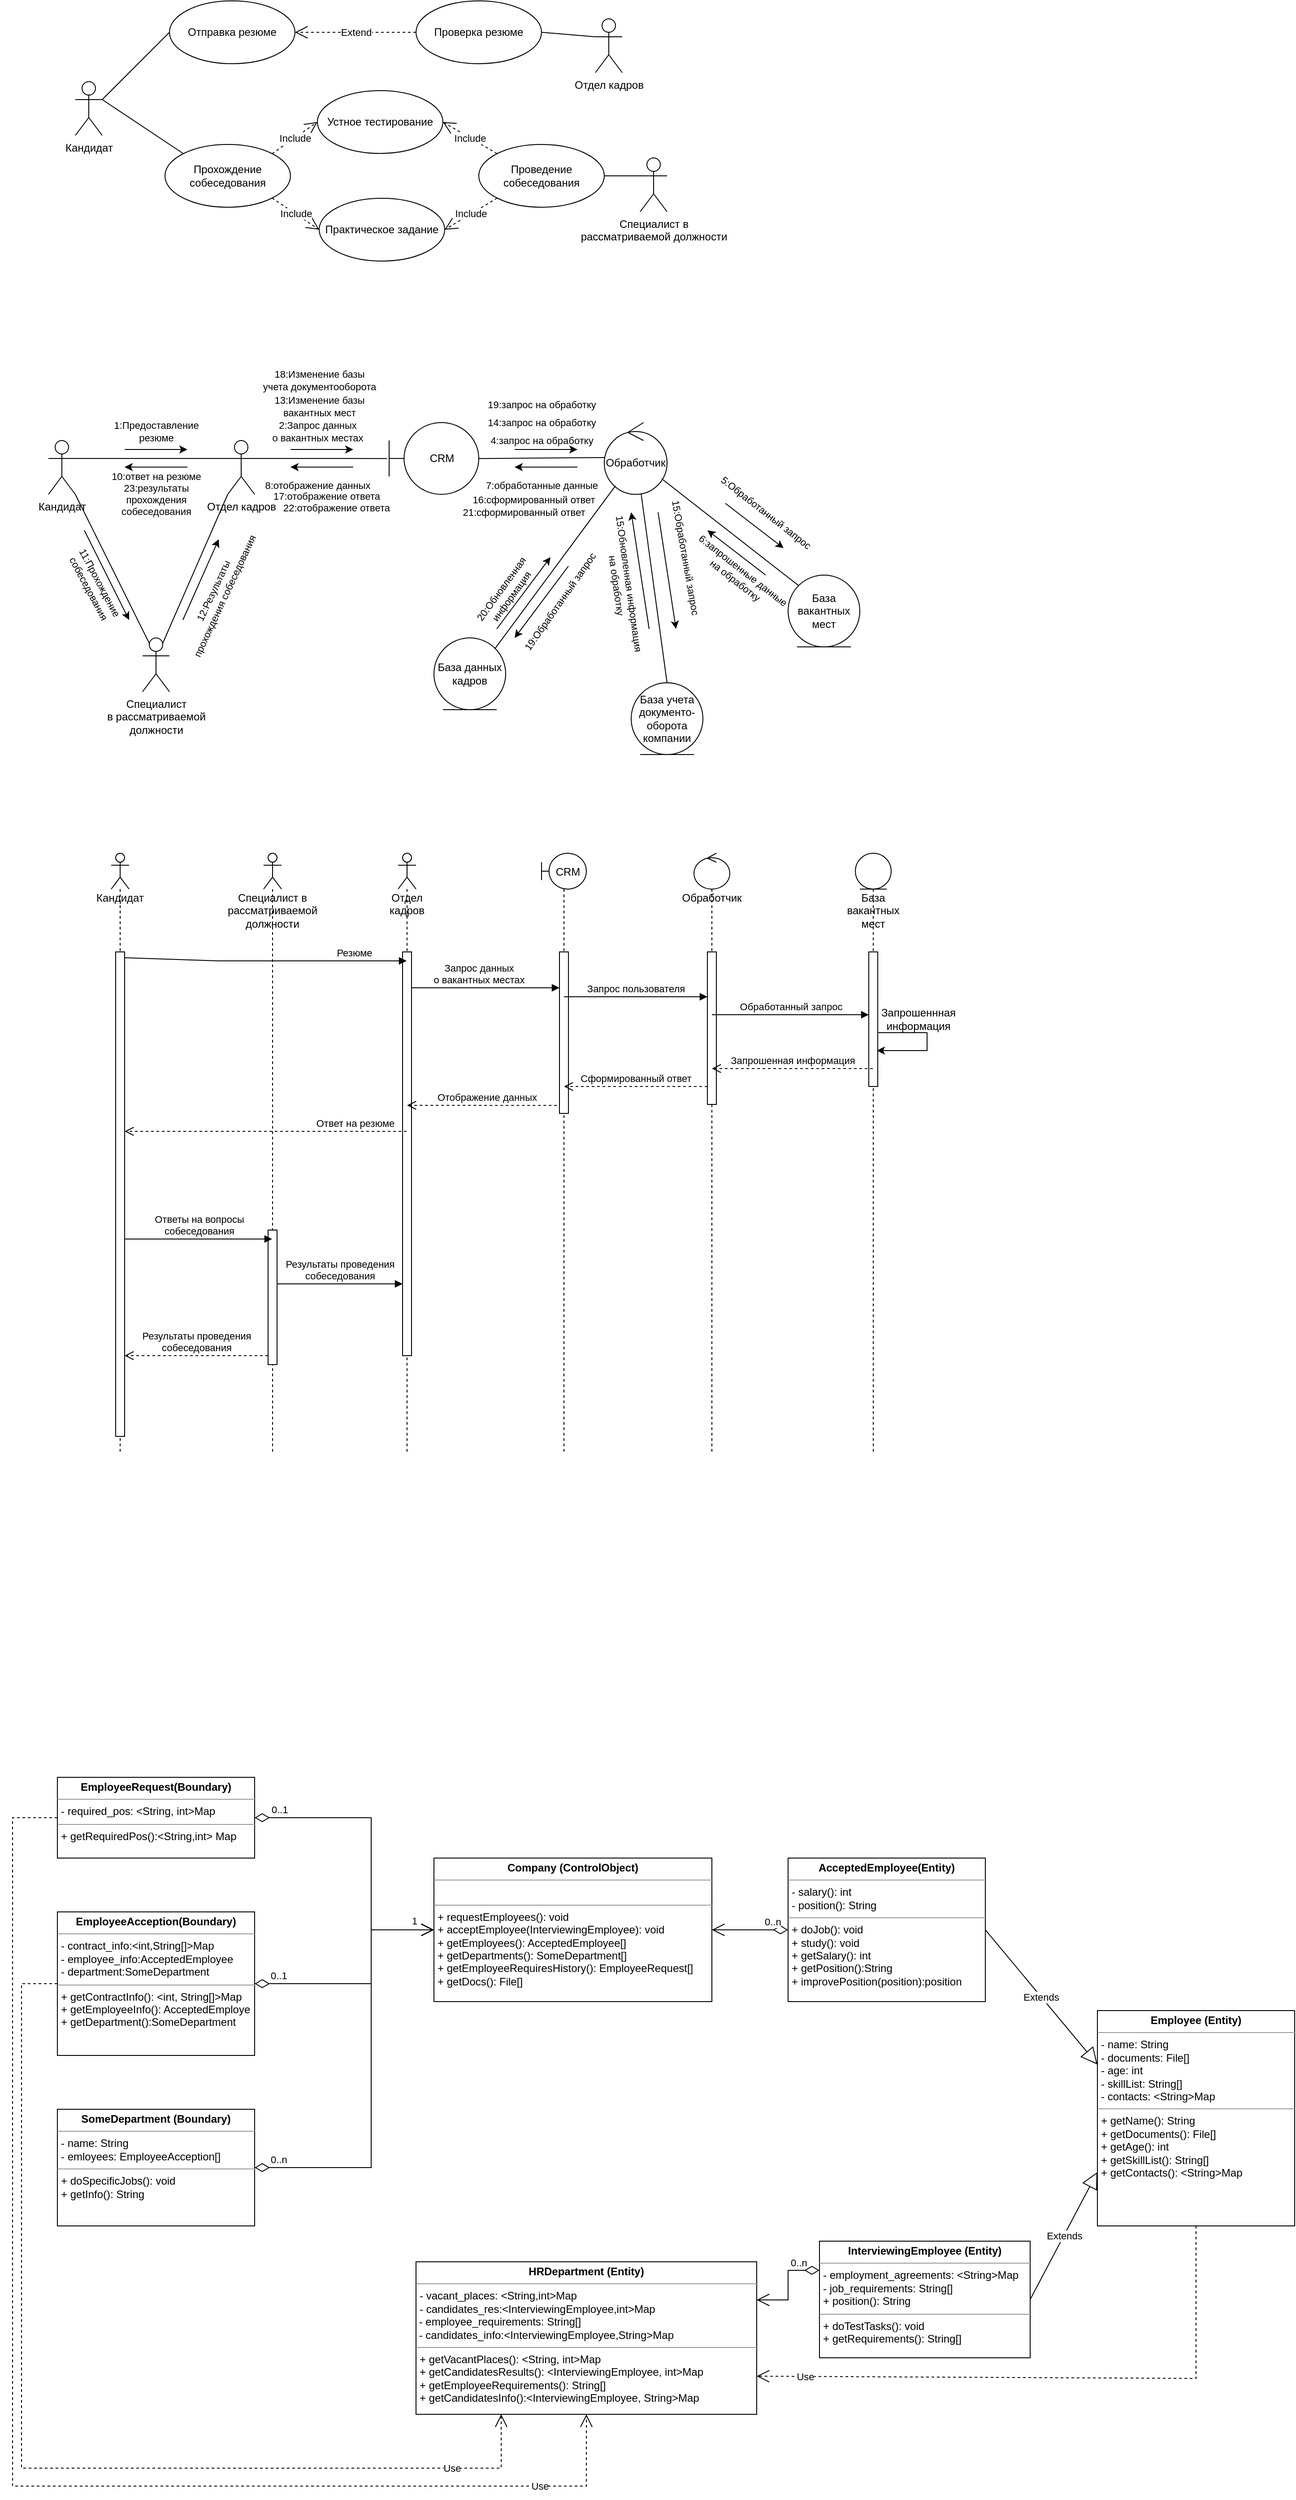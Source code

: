 <mxfile version="16.0.2" type="device"><diagram id="Nu6Hdb993dn_Opu2dkJI" name="Страница 1"><mxGraphModel dx="1224" dy="961" grid="1" gridSize="10" guides="1" tooltips="1" connect="1" arrows="1" fold="1" page="1" pageScale="1" pageWidth="1100" pageHeight="850" math="0" shadow="0"><root><mxCell id="0"/><mxCell id="1" parent="0"/><mxCell id="Gtrg9GDItJG4kYSocPGq-57" value="Кандидат" style="shape=umlLifeline;participant=umlActor;perimeter=lifelinePerimeter;whiteSpace=wrap;html=1;container=1;collapsible=0;recursiveResize=0;verticalAlign=top;spacingTop=36;outlineConnect=0;" parent="1" vertex="1"><mxGeometry x="420" y="1200" width="20" height="670" as="geometry"/></mxCell><mxCell id="Gtrg9GDItJG4kYSocPGq-60" value="" style="html=1;points=[];perimeter=orthogonalPerimeter;" parent="Gtrg9GDItJG4kYSocPGq-57" vertex="1"><mxGeometry x="5" y="110" width="10" height="540" as="geometry"/></mxCell><mxCell id="Gtrg9GDItJG4kYSocPGq-58" value="Отдел кадров" style="shape=umlLifeline;participant=umlActor;perimeter=lifelinePerimeter;whiteSpace=wrap;html=1;container=1;collapsible=0;recursiveResize=0;verticalAlign=top;spacingTop=36;outlineConnect=0;" parent="1" vertex="1"><mxGeometry x="740" y="1200" width="20" height="670" as="geometry"/></mxCell><mxCell id="Gtrg9GDItJG4kYSocPGq-62" value="" style="html=1;points=[];perimeter=orthogonalPerimeter;" parent="Gtrg9GDItJG4kYSocPGq-58" vertex="1"><mxGeometry x="5" y="110" width="10" height="450" as="geometry"/></mxCell><mxCell id="Gtrg9GDItJG4kYSocPGq-63" value="Резюме" style="html=1;verticalAlign=bottom;endArrow=block;rounded=0;exitX=1.033;exitY=0.012;exitDx=0;exitDy=0;exitPerimeter=0;" parent="1" source="Gtrg9GDItJG4kYSocPGq-60" target="Gtrg9GDItJG4kYSocPGq-58" edge="1"><mxGeometry x="0.628" width="80" relative="1" as="geometry"><mxPoint x="440" y="1320" as="sourcePoint"/><mxPoint x="750" y="1310" as="targetPoint"/><Array as="points"><mxPoint x="540" y="1320"/></Array><mxPoint as="offset"/></mxGeometry></mxCell><mxCell id="Gtrg9GDItJG4kYSocPGq-70" value="" style="shape=umlLifeline;participant=umlBoundary;perimeter=lifelinePerimeter;whiteSpace=wrap;html=1;container=1;collapsible=0;recursiveResize=0;verticalAlign=top;spacingTop=36;outlineConnect=0;" parent="1" vertex="1"><mxGeometry x="900" y="1200" width="50" height="670" as="geometry"/></mxCell><mxCell id="Gtrg9GDItJG4kYSocPGq-72" value="" style="html=1;points=[];perimeter=orthogonalPerimeter;" parent="Gtrg9GDItJG4kYSocPGq-70" vertex="1"><mxGeometry x="20" y="110" width="10" height="180" as="geometry"/></mxCell><mxCell id="Gtrg9GDItJG4kYSocPGq-76" value="CRM" style="text;html=1;strokeColor=none;fillColor=none;align=center;verticalAlign=middle;whiteSpace=wrap;rounded=0;" parent="Gtrg9GDItJG4kYSocPGq-70" vertex="1"><mxGeometry x="11.5" y="6" width="35" height="30" as="geometry"/></mxCell><mxCell id="Gtrg9GDItJG4kYSocPGq-71" value="Запрос данных&lt;br&gt;о вакантных местах" style="html=1;verticalAlign=bottom;endArrow=block;rounded=0;" parent="1" source="Gtrg9GDItJG4kYSocPGq-62" target="Gtrg9GDItJG4kYSocPGq-72" edge="1"><mxGeometry x="-0.088" width="80" relative="1" as="geometry"><mxPoint x="790" y="1340" as="sourcePoint"/><mxPoint x="680" y="1340" as="targetPoint"/><mxPoint as="offset"/><Array as="points"><mxPoint x="890" y="1350"/></Array></mxGeometry></mxCell><mxCell id="Gtrg9GDItJG4kYSocPGq-74" value="База вакантных мест" style="shape=umlLifeline;participant=umlEntity;perimeter=lifelinePerimeter;whiteSpace=wrap;html=1;container=1;collapsible=0;recursiveResize=0;verticalAlign=top;spacingTop=36;outlineConnect=0;" parent="1" vertex="1"><mxGeometry x="1250" y="1200" width="40" height="670" as="geometry"/></mxCell><mxCell id="Gtrg9GDItJG4kYSocPGq-75" value="" style="html=1;points=[];perimeter=orthogonalPerimeter;" parent="Gtrg9GDItJG4kYSocPGq-74" vertex="1"><mxGeometry x="15" y="110" width="10" height="150" as="geometry"/></mxCell><mxCell id="Gtrg9GDItJG4kYSocPGq-88" value="" style="edgeStyle=orthogonalEdgeStyle;rounded=0;orthogonalLoop=1;jettySize=auto;html=1;" parent="Gtrg9GDItJG4kYSocPGq-74" source="Gtrg9GDItJG4kYSocPGq-75" edge="1"><mxGeometry relative="1" as="geometry"><mxPoint x="24" y="220" as="targetPoint"/><Array as="points"><mxPoint x="80" y="200"/><mxPoint x="80" y="220"/></Array></mxGeometry></mxCell><mxCell id="Gtrg9GDItJG4kYSocPGq-77" value="Обработчик" style="shape=umlLifeline;participant=umlControl;perimeter=lifelinePerimeter;whiteSpace=wrap;html=1;container=1;collapsible=0;recursiveResize=0;verticalAlign=top;spacingTop=36;outlineConnect=0;" parent="1" vertex="1"><mxGeometry x="1070" y="1200" width="40" height="670" as="geometry"/></mxCell><mxCell id="Gtrg9GDItJG4kYSocPGq-82" value="" style="html=1;points=[];perimeter=orthogonalPerimeter;" parent="Gtrg9GDItJG4kYSocPGq-77" vertex="1"><mxGeometry x="15" y="110" width="10" height="170" as="geometry"/></mxCell><mxCell id="Gtrg9GDItJG4kYSocPGq-96" value="Сформированный ответ" style="html=1;verticalAlign=bottom;endArrow=open;dashed=1;endSize=8;rounded=0;" parent="Gtrg9GDItJG4kYSocPGq-77" target="Gtrg9GDItJG4kYSocPGq-70" edge="1"><mxGeometry relative="1" as="geometry"><mxPoint x="15" y="260" as="sourcePoint"/><mxPoint x="-65" y="260" as="targetPoint"/></mxGeometry></mxCell><mxCell id="Gtrg9GDItJG4kYSocPGq-80" value="Обработанный запрос" style="html=1;verticalAlign=bottom;endArrow=block;rounded=0;" parent="1" target="Gtrg9GDItJG4kYSocPGq-75" edge="1"><mxGeometry width="80" relative="1" as="geometry"><mxPoint x="1090" y="1380" as="sourcePoint"/><mxPoint x="1170" y="1380" as="targetPoint"/></mxGeometry></mxCell><mxCell id="Gtrg9GDItJG4kYSocPGq-81" value="Запрос пользователя" style="html=1;verticalAlign=bottom;endArrow=block;rounded=0;" parent="1" target="Gtrg9GDItJG4kYSocPGq-82" edge="1"><mxGeometry width="80" relative="1" as="geometry"><mxPoint x="925" y="1360" as="sourcePoint"/><mxPoint x="1005" y="1360" as="targetPoint"/></mxGeometry></mxCell><mxCell id="Gtrg9GDItJG4kYSocPGq-90" value="Запрошеннная&lt;br&gt;информация" style="text;html=1;align=center;verticalAlign=middle;resizable=0;points=[];autosize=1;strokeColor=none;fillColor=none;" parent="1" vertex="1"><mxGeometry x="1270" y="1370" width="100" height="30" as="geometry"/></mxCell><mxCell id="Gtrg9GDItJG4kYSocPGq-93" value="Запрошенная информация" style="html=1;verticalAlign=bottom;endArrow=open;dashed=1;endSize=8;rounded=0;" parent="1" source="Gtrg9GDItJG4kYSocPGq-74" target="Gtrg9GDItJG4kYSocPGq-77" edge="1"><mxGeometry relative="1" as="geometry"><mxPoint x="1260" y="1430" as="sourcePoint"/><mxPoint x="1100" y="1440" as="targetPoint"/><Array as="points"><mxPoint x="1150" y="1440"/></Array></mxGeometry></mxCell><mxCell id="Gtrg9GDItJG4kYSocPGq-98" value="Ответ на резюме" style="html=1;verticalAlign=bottom;endArrow=open;dashed=1;endSize=8;rounded=0;" parent="1" source="Gtrg9GDItJG4kYSocPGq-58" target="Gtrg9GDItJG4kYSocPGq-60" edge="1"><mxGeometry x="-0.635" relative="1" as="geometry"><mxPoint x="600" y="1510" as="sourcePoint"/><mxPoint x="520" y="1510" as="targetPoint"/><mxPoint as="offset"/><Array as="points"><mxPoint x="490" y="1510"/></Array></mxGeometry></mxCell><mxCell id="Gtrg9GDItJG4kYSocPGq-100" value="Специалист в рассматриваемой&lt;br&gt;должности" style="shape=umlLifeline;participant=umlActor;perimeter=lifelinePerimeter;whiteSpace=wrap;html=1;container=1;collapsible=0;recursiveResize=0;verticalAlign=top;spacingTop=36;outlineConnect=0;" parent="1" vertex="1"><mxGeometry x="590" y="1200" width="20" height="670" as="geometry"/></mxCell><mxCell id="Gtrg9GDItJG4kYSocPGq-101" value="" style="html=1;points=[];perimeter=orthogonalPerimeter;" parent="Gtrg9GDItJG4kYSocPGq-100" vertex="1"><mxGeometry x="5" y="420" width="10" height="150" as="geometry"/></mxCell><mxCell id="Gtrg9GDItJG4kYSocPGq-102" value="Ответы на вопросы&lt;br&gt;собеседования" style="html=1;verticalAlign=bottom;endArrow=block;rounded=0;" parent="1" source="Gtrg9GDItJG4kYSocPGq-60" target="Gtrg9GDItJG4kYSocPGq-100" edge="1"><mxGeometry width="80" relative="1" as="geometry"><mxPoint x="440" y="1630" as="sourcePoint"/><mxPoint x="520" y="1630" as="targetPoint"/><Array as="points"><mxPoint x="480" y="1630"/><mxPoint x="560" y="1630"/></Array></mxGeometry></mxCell><mxCell id="Gtrg9GDItJG4kYSocPGq-97" value="Отображение данных" style="html=1;verticalAlign=bottom;endArrow=open;dashed=1;endSize=8;rounded=0;exitX=-0.289;exitY=0.951;exitDx=0;exitDy=0;exitPerimeter=0;" parent="1" source="Gtrg9GDItJG4kYSocPGq-72" target="Gtrg9GDItJG4kYSocPGq-58" edge="1"><mxGeometry x="-0.059" relative="1" as="geometry"><mxPoint x="920" y="1490" as="sourcePoint"/><mxPoint x="840" y="1490" as="targetPoint"/><mxPoint as="offset"/><Array as="points"><mxPoint x="780" y="1481"/></Array></mxGeometry></mxCell><mxCell id="Gtrg9GDItJG4kYSocPGq-103" value="Результаты проведения&lt;br&gt;собеседования" style="html=1;verticalAlign=bottom;endArrow=block;rounded=0;" parent="1" source="Gtrg9GDItJG4kYSocPGq-101" target="Gtrg9GDItJG4kYSocPGq-62" edge="1"><mxGeometry width="80" relative="1" as="geometry"><mxPoint x="610" y="1640" as="sourcePoint"/><mxPoint x="700" y="1650" as="targetPoint"/><Array as="points"><mxPoint x="680" y="1680"/><mxPoint x="700" y="1680"/></Array></mxGeometry></mxCell><mxCell id="x3gDxK-nzVQ1Ew4o3YHf-2" value="&lt;p style=&quot;margin: 0px ; margin-top: 4px ; text-align: center&quot;&gt;&lt;b&gt;Employee (Entity)&lt;/b&gt;&lt;/p&gt;&lt;hr size=&quot;1&quot;&gt;&lt;p style=&quot;margin: 0px ; margin-left: 4px&quot;&gt;- name: String&lt;/p&gt;&lt;p style=&quot;margin: 0px ; margin-left: 4px&quot;&gt;- documents: File[]&lt;/p&gt;&lt;p style=&quot;margin: 0px ; margin-left: 4px&quot;&gt;- age: int&lt;/p&gt;&lt;p style=&quot;margin: 0px ; margin-left: 4px&quot;&gt;- skillList: String[]&lt;/p&gt;&lt;p style=&quot;margin: 0px ; margin-left: 4px&quot;&gt;- contacts: &amp;lt;String&amp;gt;Map&lt;/p&gt;&lt;hr size=&quot;1&quot;&gt;&lt;p style=&quot;margin: 0px ; margin-left: 4px&quot;&gt;+ getName(): String&lt;/p&gt;&lt;p style=&quot;margin: 0px ; margin-left: 4px&quot;&gt;+ getDocuments(): File[]&lt;/p&gt;&lt;p style=&quot;margin: 0px ; margin-left: 4px&quot;&gt;+ getAge(): int&lt;/p&gt;&lt;p style=&quot;margin: 0px ; margin-left: 4px&quot;&gt;+ getSkillList(): String[]&lt;/p&gt;&lt;p style=&quot;margin: 0px ; margin-left: 4px&quot;&gt;+ getContacts(): &amp;lt;String&amp;gt;Map&lt;/p&gt;" style="verticalAlign=top;align=left;overflow=fill;fontSize=12;fontFamily=Helvetica;html=1;" parent="1" vertex="1"><mxGeometry x="1520" y="2490" width="220" height="240" as="geometry"/></mxCell><mxCell id="x3gDxK-nzVQ1Ew4o3YHf-3" value="&lt;p style=&quot;margin: 0px ; margin-top: 4px ; text-align: center&quot;&gt;&lt;b&gt;Company (ControlObject)&lt;/b&gt;&lt;/p&gt;&lt;hr size=&quot;1&quot;&gt;&lt;p style=&quot;margin: 0px ; margin-left: 4px&quot;&gt;&lt;br&gt;&lt;/p&gt;&lt;hr size=&quot;1&quot;&gt;&lt;p style=&quot;margin: 0px ; margin-left: 4px&quot;&gt;+ requestEmployees(): void&lt;/p&gt;&lt;p style=&quot;margin: 0px ; margin-left: 4px&quot;&gt;+ acceptEmployee(InterviewingEmployee): void&lt;/p&gt;&lt;p style=&quot;margin: 0px ; margin-left: 4px&quot;&gt;+ getEmployees(): AcceptedEmployee[]&lt;/p&gt;&lt;p style=&quot;margin: 0px ; margin-left: 4px&quot;&gt;+ getDepartments(): SomeDepartment[]&lt;/p&gt;&lt;p style=&quot;margin: 0px ; margin-left: 4px&quot;&gt;+ getEmployeeRequiresHistory(): EmployeeRequest[]&lt;/p&gt;&lt;p style=&quot;margin: 0px ; margin-left: 4px&quot;&gt;+ getDocs(): File[]&lt;/p&gt;" style="verticalAlign=top;align=left;overflow=fill;fontSize=12;fontFamily=Helvetica;html=1;" parent="1" vertex="1"><mxGeometry x="780" y="2320" width="310" height="160" as="geometry"/></mxCell><mxCell id="x3gDxK-nzVQ1Ew4o3YHf-4" value="&lt;p style=&quot;margin: 0px ; margin-top: 4px ; text-align: center&quot;&gt;&lt;b&gt;HRDepartment (Entity)&lt;/b&gt;&lt;/p&gt;&lt;hr size=&quot;1&quot;&gt;&lt;p style=&quot;margin: 0px ; margin-left: 4px&quot;&gt;- vacant_places: &amp;lt;String,int&amp;gt;Map&lt;/p&gt;&lt;p style=&quot;margin: 0px ; margin-left: 4px&quot;&gt;- candidates_res:&amp;lt;InterviewingEmployee,int&amp;gt;Map&lt;/p&gt;&amp;nbsp;- employee_requirements: String[]&lt;br&gt;&amp;nbsp;- candidates_info:&amp;lt;InterviewingEmployee,String&amp;gt;Map&lt;br&gt;&lt;hr size=&quot;1&quot;&gt;&lt;p style=&quot;margin: 0px ; margin-left: 4px&quot;&gt;+ getVacantPlaces(): &amp;lt;String, int&amp;gt;Map&lt;/p&gt;&lt;p style=&quot;margin: 0px ; margin-left: 4px&quot;&gt;+ getCandidatesResults(): &amp;lt;InterviewingEmployee, int&amp;gt;Map&lt;/p&gt;&lt;p style=&quot;margin: 0px ; margin-left: 4px&quot;&gt;+ getEmployeeRequirements(): String[]&lt;/p&gt;&lt;p style=&quot;margin: 0px ; margin-left: 4px&quot;&gt;+ getCandidatesInfo():&amp;lt;InterviewingEmployee, String&amp;gt;Map&lt;/p&gt;" style="verticalAlign=top;align=left;overflow=fill;fontSize=12;fontFamily=Helvetica;html=1;" parent="1" vertex="1"><mxGeometry x="760" y="2770" width="380" height="170" as="geometry"/></mxCell><mxCell id="x3gDxK-nzVQ1Ew4o3YHf-5" value="&lt;p style=&quot;margin: 0px ; margin-top: 4px ; text-align: center&quot;&gt;&lt;b&gt;AcceptedEmployee(Entity)&lt;/b&gt;&lt;/p&gt;&lt;hr size=&quot;1&quot;&gt;&lt;p style=&quot;margin: 0px ; margin-left: 4px&quot;&gt;- salary(): int&lt;/p&gt;&lt;p style=&quot;margin: 0px ; margin-left: 4px&quot;&gt;- position(): String&lt;/p&gt;&lt;hr size=&quot;1&quot;&gt;&lt;p style=&quot;margin: 0px ; margin-left: 4px&quot;&gt;+ doJob(): void&lt;/p&gt;&lt;p style=&quot;margin: 0px ; margin-left: 4px&quot;&gt;+ study(): void&lt;/p&gt;&lt;p style=&quot;margin: 0px ; margin-left: 4px&quot;&gt;+ getSalary(): int&lt;/p&gt;&lt;p style=&quot;margin: 0px ; margin-left: 4px&quot;&gt;+ getPosition():String&lt;/p&gt;&lt;p style=&quot;margin: 0px ; margin-left: 4px&quot;&gt;+ improvePosition(position):position&lt;/p&gt;&lt;p style=&quot;margin: 0px ; margin-left: 4px&quot;&gt;&lt;br&gt;&lt;/p&gt;" style="verticalAlign=top;align=left;overflow=fill;fontSize=12;fontFamily=Helvetica;html=1;" parent="1" vertex="1"><mxGeometry x="1175" y="2320" width="220" height="160" as="geometry"/></mxCell><mxCell id="x3gDxK-nzVQ1Ew4o3YHf-6" value="&lt;p style=&quot;margin: 0px ; margin-top: 4px ; text-align: center&quot;&gt;&lt;b&gt;InterviewingEmployee (Entity)&lt;/b&gt;&lt;/p&gt;&lt;hr size=&quot;1&quot;&gt;&lt;p style=&quot;margin: 0px ; margin-left: 4px&quot;&gt;- employment_agreements: &amp;lt;String&amp;gt;Map&lt;/p&gt;&lt;p style=&quot;margin: 0px ; margin-left: 4px&quot;&gt;- job_requirements: String[]&lt;/p&gt;&lt;p style=&quot;margin: 0px ; margin-left: 4px&quot;&gt;+ position(): String&lt;/p&gt;&lt;hr size=&quot;1&quot;&gt;&lt;p style=&quot;margin: 0px ; margin-left: 4px&quot;&gt;+ doTestTasks(): void&lt;/p&gt;&lt;p style=&quot;margin: 0px ; margin-left: 4px&quot;&gt;+ getRequirements(): String[]&lt;/p&gt;" style="verticalAlign=top;align=left;overflow=fill;fontSize=12;fontFamily=Helvetica;html=1;" parent="1" vertex="1"><mxGeometry x="1210" y="2747" width="235" height="130" as="geometry"/></mxCell><mxCell id="x3gDxK-nzVQ1Ew4o3YHf-7" value="&lt;p style=&quot;margin: 0px ; margin-top: 4px ; text-align: center&quot;&gt;&lt;b&gt;SomeDepartment (Boundary)&lt;/b&gt;&lt;/p&gt;&lt;hr size=&quot;1&quot;&gt;&lt;p style=&quot;margin: 0px ; margin-left: 4px&quot;&gt;- name: String&lt;/p&gt;&lt;p style=&quot;margin: 0px ; margin-left: 4px&quot;&gt;- emloyees: EmployeeAcception[]&lt;/p&gt;&lt;hr size=&quot;1&quot;&gt;&lt;p style=&quot;margin: 0px ; margin-left: 4px&quot;&gt;+ doSpecificJobs(): void&lt;/p&gt;&lt;p style=&quot;margin: 0px ; margin-left: 4px&quot;&gt;+ getInfo(): String&lt;/p&gt;" style="verticalAlign=top;align=left;overflow=fill;fontSize=12;fontFamily=Helvetica;html=1;" parent="1" vertex="1"><mxGeometry x="360" y="2600" width="220" height="130" as="geometry"/></mxCell><mxCell id="x3gDxK-nzVQ1Ew4o3YHf-8" value="&lt;p style=&quot;margin: 0px ; margin-top: 4px ; text-align: center&quot;&gt;&lt;b&gt;EmployeeRequest(Boundary)&lt;/b&gt;&lt;/p&gt;&lt;hr size=&quot;1&quot;&gt;&lt;p style=&quot;margin: 0px ; margin-left: 4px&quot;&gt;- required_pos: &amp;lt;String, int&amp;gt;Map&lt;/p&gt;&lt;hr size=&quot;1&quot;&gt;&lt;p style=&quot;margin: 0px ; margin-left: 4px&quot;&gt;+ getRequiredPos():&amp;lt;String,int&amp;gt; Map&lt;/p&gt;" style="verticalAlign=top;align=left;overflow=fill;fontSize=12;fontFamily=Helvetica;html=1;" parent="1" vertex="1"><mxGeometry x="360" y="2230" width="220" height="90" as="geometry"/></mxCell><mxCell id="x3gDxK-nzVQ1Ew4o3YHf-9" value="&lt;p style=&quot;margin: 0px ; margin-top: 4px ; text-align: center&quot;&gt;&lt;b&gt;EmployeeAcception(Boundary)&lt;/b&gt;&lt;/p&gt;&lt;hr size=&quot;1&quot;&gt;&lt;p style=&quot;margin: 0px ; margin-left: 4px&quot;&gt;- contract_info:&amp;lt;int,String[]&amp;gt;Map&lt;/p&gt;&lt;p style=&quot;margin: 0px ; margin-left: 4px&quot;&gt;- employee_info:AcceptedEmployee&lt;/p&gt;&lt;p style=&quot;margin: 0px ; margin-left: 4px&quot;&gt;- department:SomeDepartment&lt;/p&gt;&lt;hr size=&quot;1&quot;&gt;&lt;p style=&quot;margin: 0px ; margin-left: 4px&quot;&gt;+ getContractInfo(): &amp;lt;int, String[]&amp;gt;Map&lt;/p&gt;&lt;p style=&quot;margin: 0px ; margin-left: 4px&quot;&gt;+ getEmployeeInfo(): AcceptedEmploye&lt;/p&gt;&lt;p style=&quot;margin: 0px ; margin-left: 4px&quot;&gt;+ getDepartment():SomeDepartment&lt;/p&gt;" style="verticalAlign=top;align=left;overflow=fill;fontSize=12;fontFamily=Helvetica;html=1;" parent="1" vertex="1"><mxGeometry x="360" y="2380" width="220" height="160" as="geometry"/></mxCell><mxCell id="x3gDxK-nzVQ1Ew4o3YHf-13" value="Use" style="endArrow=open;endSize=12;dashed=1;html=1;rounded=0;exitX=0;exitY=0.5;exitDx=0;exitDy=0;entryX=0.5;entryY=1;entryDx=0;entryDy=0;" parent="1" source="x3gDxK-nzVQ1Ew4o3YHf-8" target="x3gDxK-nzVQ1Ew4o3YHf-4" edge="1"><mxGeometry x="0.825" width="160" relative="1" as="geometry"><mxPoint x="980" y="2600" as="sourcePoint"/><mxPoint x="1140" y="2600" as="targetPoint"/><Array as="points"><mxPoint x="310" y="2275"/><mxPoint x="310" y="3020"/><mxPoint x="950" y="3020"/></Array><mxPoint as="offset"/></mxGeometry></mxCell><mxCell id="x3gDxK-nzVQ1Ew4o3YHf-14" value="Extends" style="endArrow=block;endSize=16;endFill=0;html=1;rounded=0;exitX=1;exitY=0.5;exitDx=0;exitDy=0;entryX=0;entryY=0.75;entryDx=0;entryDy=0;" parent="1" source="x3gDxK-nzVQ1Ew4o3YHf-6" target="x3gDxK-nzVQ1Ew4o3YHf-2" edge="1"><mxGeometry width="160" relative="1" as="geometry"><mxPoint x="960" y="2640" as="sourcePoint"/><mxPoint x="1120" y="2640" as="targetPoint"/></mxGeometry></mxCell><mxCell id="x3gDxK-nzVQ1Ew4o3YHf-15" value="Extends" style="endArrow=block;endSize=16;endFill=0;html=1;rounded=0;exitX=1;exitY=0.5;exitDx=0;exitDy=0;entryX=0;entryY=0.25;entryDx=0;entryDy=0;" parent="1" source="x3gDxK-nzVQ1Ew4o3YHf-5" target="x3gDxK-nzVQ1Ew4o3YHf-2" edge="1"><mxGeometry width="160" relative="1" as="geometry"><mxPoint x="1420" y="2795" as="sourcePoint"/><mxPoint x="1530" y="2680" as="targetPoint"/></mxGeometry></mxCell><mxCell id="x3gDxK-nzVQ1Ew4o3YHf-16" value="0..n" style="endArrow=open;html=1;endSize=12;startArrow=diamondThin;startSize=14;startFill=0;edgeStyle=orthogonalEdgeStyle;align=left;verticalAlign=bottom;rounded=0;entryX=1;entryY=0.5;entryDx=0;entryDy=0;exitX=0;exitY=0.5;exitDx=0;exitDy=0;" parent="1" source="x3gDxK-nzVQ1Ew4o3YHf-5" target="x3gDxK-nzVQ1Ew4o3YHf-3" edge="1"><mxGeometry x="-0.333" relative="1" as="geometry"><mxPoint x="780" y="2640" as="sourcePoint"/><mxPoint x="940" y="2640" as="targetPoint"/><mxPoint as="offset"/></mxGeometry></mxCell><mxCell id="x3gDxK-nzVQ1Ew4o3YHf-17" value="0..n" style="endArrow=open;html=1;endSize=12;startArrow=diamondThin;startSize=14;startFill=0;edgeStyle=orthogonalEdgeStyle;align=left;verticalAlign=bottom;rounded=0;entryX=1;entryY=0.25;entryDx=0;entryDy=0;exitX=0;exitY=0.25;exitDx=0;exitDy=0;" parent="1" source="x3gDxK-nzVQ1Ew4o3YHf-6" target="x3gDxK-nzVQ1Ew4o3YHf-4" edge="1"><mxGeometry x="-0.333" relative="1" as="geometry"><mxPoint x="1185" y="2660" as="sourcePoint"/><mxPoint x="1080" y="2660" as="targetPoint"/><mxPoint as="offset"/></mxGeometry></mxCell><mxCell id="x3gDxK-nzVQ1Ew4o3YHf-18" value="Use" style="endArrow=open;endSize=12;dashed=1;html=1;rounded=0;exitX=0.5;exitY=1;exitDx=0;exitDy=0;entryX=1;entryY=0.75;entryDx=0;entryDy=0;" parent="1" source="x3gDxK-nzVQ1Ew4o3YHf-2" target="x3gDxK-nzVQ1Ew4o3YHf-4" edge="1"><mxGeometry x="0.836" width="160" relative="1" as="geometry"><mxPoint x="1360" y="2580" as="sourcePoint"/><mxPoint x="1520" y="2580" as="targetPoint"/><Array as="points"><mxPoint x="1630" y="2900"/></Array><mxPoint as="offset"/></mxGeometry></mxCell><mxCell id="x3gDxK-nzVQ1Ew4o3YHf-19" value="0..1" style="endArrow=open;html=1;endSize=12;startArrow=diamondThin;startSize=14;startFill=0;edgeStyle=orthogonalEdgeStyle;align=left;verticalAlign=bottom;rounded=0;entryX=0;entryY=0.5;entryDx=0;entryDy=0;exitX=1;exitY=0.5;exitDx=0;exitDy=0;" parent="1" source="x3gDxK-nzVQ1Ew4o3YHf-8" target="x3gDxK-nzVQ1Ew4o3YHf-3" edge="1"><mxGeometry x="-0.899" relative="1" as="geometry"><mxPoint x="700" y="2580" as="sourcePoint"/><mxPoint x="860" y="2580" as="targetPoint"/><Array as="points"><mxPoint x="710" y="2275"/><mxPoint x="710" y="2400"/></Array><mxPoint as="offset"/></mxGeometry></mxCell><mxCell id="x3gDxK-nzVQ1Ew4o3YHf-21" value="0..1" style="endArrow=open;html=1;endSize=12;startArrow=diamondThin;startSize=14;startFill=0;edgeStyle=orthogonalEdgeStyle;align=left;verticalAlign=bottom;rounded=0;exitX=1;exitY=0.5;exitDx=0;exitDy=0;entryX=0;entryY=0.5;entryDx=0;entryDy=0;" parent="1" source="x3gDxK-nzVQ1Ew4o3YHf-9" target="x3gDxK-nzVQ1Ew4o3YHf-3" edge="1"><mxGeometry x="-0.879" relative="1" as="geometry"><mxPoint x="620" y="2590" as="sourcePoint"/><mxPoint x="750" y="2460" as="targetPoint"/><Array as="points"><mxPoint x="710" y="2460"/><mxPoint x="710" y="2400"/></Array><mxPoint as="offset"/></mxGeometry></mxCell><mxCell id="x3gDxK-nzVQ1Ew4o3YHf-24" value="1" style="edgeLabel;html=1;align=center;verticalAlign=middle;resizable=0;points=[];" parent="x3gDxK-nzVQ1Ew4o3YHf-21" vertex="1" connectable="0"><mxGeometry x="0.827" y="1" relative="1" as="geometry"><mxPoint y="-9" as="offset"/></mxGeometry></mxCell><mxCell id="x3gDxK-nzVQ1Ew4o3YHf-23" value="Use" style="endArrow=open;endSize=12;dashed=1;html=1;rounded=0;exitX=0;exitY=0.5;exitDx=0;exitDy=0;entryX=0.25;entryY=1;entryDx=0;entryDy=0;" parent="1" source="x3gDxK-nzVQ1Ew4o3YHf-9" target="x3gDxK-nzVQ1Ew4o3YHf-4" edge="1"><mxGeometry x="0.803" width="160" relative="1" as="geometry"><mxPoint x="700" y="2580" as="sourcePoint"/><mxPoint x="860" y="2580" as="targetPoint"/><Array as="points"><mxPoint x="320" y="2460"/><mxPoint x="320" y="3000"/><mxPoint x="855" y="3000"/></Array><mxPoint as="offset"/></mxGeometry></mxCell><mxCell id="x3gDxK-nzVQ1Ew4o3YHf-25" value="0..n" style="endArrow=open;html=1;endSize=12;startArrow=diamondThin;startSize=14;startFill=0;edgeStyle=orthogonalEdgeStyle;align=left;verticalAlign=bottom;rounded=0;entryX=0;entryY=0.5;entryDx=0;entryDy=0;exitX=1;exitY=0.5;exitDx=0;exitDy=0;" parent="1" source="x3gDxK-nzVQ1Ew4o3YHf-7" target="x3gDxK-nzVQ1Ew4o3YHf-3" edge="1"><mxGeometry x="-0.934" relative="1" as="geometry"><mxPoint x="620" y="2700" as="sourcePoint"/><mxPoint x="840" y="2650" as="targetPoint"/><Array as="points"><mxPoint x="710" y="2665"/><mxPoint x="710" y="2400"/></Array><mxPoint as="offset"/></mxGeometry></mxCell><mxCell id="x3gDxK-nzVQ1Ew4o3YHf-30" value="Кандидат" style="shape=umlActor;verticalLabelPosition=bottom;verticalAlign=top;html=1;" parent="1" vertex="1"><mxGeometry x="350" y="740" width="30" height="60" as="geometry"/></mxCell><mxCell id="x3gDxK-nzVQ1Ew4o3YHf-31" value="Отдел кадров" style="shape=umlActor;verticalLabelPosition=bottom;verticalAlign=top;html=1;" parent="1" vertex="1"><mxGeometry x="550" y="740" width="30" height="60" as="geometry"/></mxCell><mxCell id="x3gDxK-nzVQ1Ew4o3YHf-32" value="CRM" style="shape=umlBoundary;whiteSpace=wrap;html=1;" parent="1" vertex="1"><mxGeometry x="730" y="720" width="100" height="80" as="geometry"/></mxCell><mxCell id="x3gDxK-nzVQ1Ew4o3YHf-33" value="База вакантных мест" style="ellipse;shape=umlEntity;whiteSpace=wrap;html=1;" parent="1" vertex="1"><mxGeometry x="1175" y="890" width="80" height="80" as="geometry"/></mxCell><mxCell id="x3gDxK-nzVQ1Ew4o3YHf-34" value="База данных кадров" style="ellipse;shape=umlEntity;whiteSpace=wrap;html=1;" parent="1" vertex="1"><mxGeometry x="780" y="960" width="80" height="80" as="geometry"/></mxCell><mxCell id="x3gDxK-nzVQ1Ew4o3YHf-35" value="База учета документо-&lt;br&gt;оборота компании" style="ellipse;shape=umlEntity;whiteSpace=wrap;html=1;" parent="1" vertex="1"><mxGeometry x="1000" y="1010" width="80" height="80" as="geometry"/></mxCell><mxCell id="x3gDxK-nzVQ1Ew4o3YHf-36" value="Обработчик" style="ellipse;shape=umlControl;whiteSpace=wrap;html=1;" parent="1" vertex="1"><mxGeometry x="970" y="720" width="70" height="80" as="geometry"/></mxCell><mxCell id="x3gDxK-nzVQ1Ew4o3YHf-37" value="Специалист&lt;br&gt;в рассматриваемой&lt;br&gt;должности" style="shape=umlActor;verticalLabelPosition=bottom;verticalAlign=top;html=1;" parent="1" vertex="1"><mxGeometry x="455" y="960" width="30" height="60" as="geometry"/></mxCell><mxCell id="x3gDxK-nzVQ1Ew4o3YHf-46" value="" style="endArrow=none;html=1;rounded=0;exitX=1;exitY=0.333;exitDx=0;exitDy=0;exitPerimeter=0;entryX=0;entryY=0.333;entryDx=0;entryDy=0;entryPerimeter=0;" parent="1" source="x3gDxK-nzVQ1Ew4o3YHf-30" target="x3gDxK-nzVQ1Ew4o3YHf-31" edge="1"><mxGeometry width="50" height="50" relative="1" as="geometry"><mxPoint x="460" y="620" as="sourcePoint"/><mxPoint x="480" y="830" as="targetPoint"/></mxGeometry></mxCell><mxCell id="x3gDxK-nzVQ1Ew4o3YHf-47" value="" style="endArrow=none;html=1;rounded=0;exitX=1;exitY=0.333;exitDx=0;exitDy=0;exitPerimeter=0;entryX=-0.023;entryY=0.501;entryDx=0;entryDy=0;entryPerimeter=0;" parent="1" source="x3gDxK-nzVQ1Ew4o3YHf-31" target="x3gDxK-nzVQ1Ew4o3YHf-32" edge="1"><mxGeometry width="50" height="50" relative="1" as="geometry"><mxPoint x="730" y="870" as="sourcePoint"/><mxPoint x="780" y="820" as="targetPoint"/></mxGeometry></mxCell><mxCell id="x3gDxK-nzVQ1Ew4o3YHf-48" value="" style="endArrow=none;html=1;rounded=0;entryX=0.999;entryY=0.501;entryDx=0;entryDy=0;entryPerimeter=0;exitX=0.014;exitY=0.487;exitDx=0;exitDy=0;exitPerimeter=0;" parent="1" source="x3gDxK-nzVQ1Ew4o3YHf-36" target="x3gDxK-nzVQ1Ew4o3YHf-32" edge="1"><mxGeometry width="50" height="50" relative="1" as="geometry"><mxPoint x="730" y="870" as="sourcePoint"/><mxPoint x="780" y="820" as="targetPoint"/></mxGeometry></mxCell><mxCell id="x3gDxK-nzVQ1Ew4o3YHf-54" value="" style="endArrow=none;html=1;rounded=0;exitX=0;exitY=0;exitDx=0;exitDy=0;" parent="1" source="x3gDxK-nzVQ1Ew4o3YHf-33" target="x3gDxK-nzVQ1Ew4o3YHf-36" edge="1"><mxGeometry width="50" height="50" relative="1" as="geometry"><mxPoint x="910" y="1020" as="sourcePoint"/><mxPoint x="960" y="970" as="targetPoint"/></mxGeometry></mxCell><mxCell id="x3gDxK-nzVQ1Ew4o3YHf-55" value="" style="endArrow=none;html=1;rounded=0;exitX=1;exitY=0;exitDx=0;exitDy=0;" parent="1" source="x3gDxK-nzVQ1Ew4o3YHf-34" target="x3gDxK-nzVQ1Ew4o3YHf-36" edge="1"><mxGeometry width="50" height="50" relative="1" as="geometry"><mxPoint x="910" y="1020" as="sourcePoint"/><mxPoint x="960" y="970" as="targetPoint"/></mxGeometry></mxCell><mxCell id="x3gDxK-nzVQ1Ew4o3YHf-56" value="" style="endArrow=none;html=1;rounded=0;entryX=0.586;entryY=0.987;entryDx=0;entryDy=0;entryPerimeter=0;exitX=0.5;exitY=0;exitDx=0;exitDy=0;" parent="1" source="x3gDxK-nzVQ1Ew4o3YHf-35" target="x3gDxK-nzVQ1Ew4o3YHf-36" edge="1"><mxGeometry width="50" height="50" relative="1" as="geometry"><mxPoint x="910" y="1020" as="sourcePoint"/><mxPoint x="960" y="970" as="targetPoint"/></mxGeometry></mxCell><mxCell id="x3gDxK-nzVQ1Ew4o3YHf-57" value="" style="endArrow=none;html=1;rounded=0;entryX=1;entryY=1;entryDx=0;entryDy=0;entryPerimeter=0;exitX=0.25;exitY=0.1;exitDx=0;exitDy=0;exitPerimeter=0;" parent="1" source="x3gDxK-nzVQ1Ew4o3YHf-37" target="x3gDxK-nzVQ1Ew4o3YHf-30" edge="1"><mxGeometry width="50" height="50" relative="1" as="geometry"><mxPoint x="500" y="1020" as="sourcePoint"/><mxPoint x="550" y="970" as="targetPoint"/></mxGeometry></mxCell><mxCell id="x3gDxK-nzVQ1Ew4o3YHf-59" value="" style="endArrow=none;html=1;rounded=0;entryX=0;entryY=1;entryDx=0;entryDy=0;entryPerimeter=0;exitX=0.75;exitY=0.1;exitDx=0;exitDy=0;exitPerimeter=0;" parent="1" source="x3gDxK-nzVQ1Ew4o3YHf-37" target="x3gDxK-nzVQ1Ew4o3YHf-31" edge="1"><mxGeometry width="50" height="50" relative="1" as="geometry"><mxPoint x="500" y="1020" as="sourcePoint"/><mxPoint x="550" y="970" as="targetPoint"/></mxGeometry></mxCell><mxCell id="x3gDxK-nzVQ1Ew4o3YHf-60" value="" style="endArrow=classic;html=1;rounded=0;" parent="1" edge="1"><mxGeometry width="50" height="50" relative="1" as="geometry"><mxPoint x="435" y="750" as="sourcePoint"/><mxPoint x="505" y="750" as="targetPoint"/></mxGeometry></mxCell><mxCell id="x3gDxK-nzVQ1Ew4o3YHf-61" value="1:Предоставление&lt;br&gt;резюме" style="edgeLabel;html=1;align=center;verticalAlign=middle;resizable=0;points=[];" parent="x3gDxK-nzVQ1Ew4o3YHf-60" vertex="1" connectable="0"><mxGeometry x="0.536" y="-2" relative="1" as="geometry"><mxPoint x="-19" y="-22" as="offset"/></mxGeometry></mxCell><mxCell id="x3gDxK-nzVQ1Ew4o3YHf-62" value="" style="endArrow=classic;html=1;rounded=0;" parent="1" edge="1"><mxGeometry width="50" height="50" relative="1" as="geometry"><mxPoint x="620" y="750" as="sourcePoint"/><mxPoint x="690" y="750" as="targetPoint"/></mxGeometry></mxCell><mxCell id="x3gDxK-nzVQ1Ew4o3YHf-63" value="4:запрос на обработку" style="edgeLabel;html=1;align=center;verticalAlign=middle;resizable=0;points=[];" parent="x3gDxK-nzVQ1Ew4o3YHf-62" vertex="1" connectable="0"><mxGeometry x="0.536" y="-2" relative="1" as="geometry"><mxPoint x="226" y="-12" as="offset"/></mxGeometry></mxCell><mxCell id="x3gDxK-nzVQ1Ew4o3YHf-89" value="13:Изменение базы&lt;br&gt;вакантных мест" style="edgeLabel;html=1;align=center;verticalAlign=middle;resizable=0;points=[];" parent="x3gDxK-nzVQ1Ew4o3YHf-62" vertex="1" connectable="0"><mxGeometry x="0.431" y="-1" relative="1" as="geometry"><mxPoint x="-18" y="-49" as="offset"/></mxGeometry></mxCell><mxCell id="x3gDxK-nzVQ1Ew4o3YHf-64" value="" style="endArrow=classic;html=1;rounded=0;" parent="1" edge="1"><mxGeometry width="50" height="50" relative="1" as="geometry"><mxPoint x="870" y="750" as="sourcePoint"/><mxPoint x="940" y="750" as="targetPoint"/></mxGeometry></mxCell><mxCell id="x3gDxK-nzVQ1Ew4o3YHf-65" value="2:Запрос данных&lt;br&gt;о вакантных местах" style="edgeLabel;html=1;align=center;verticalAlign=middle;resizable=0;points=[];" parent="x3gDxK-nzVQ1Ew4o3YHf-64" vertex="1" connectable="0"><mxGeometry x="0.536" y="-2" relative="1" as="geometry"><mxPoint x="-274" y="-22" as="offset"/></mxGeometry></mxCell><mxCell id="x3gDxK-nzVQ1Ew4o3YHf-66" value="" style="endArrow=classic;html=1;rounded=0;" parent="1" edge="1"><mxGeometry width="50" height="50" relative="1" as="geometry"><mxPoint x="1105" y="810" as="sourcePoint"/><mxPoint x="1170" y="860" as="targetPoint"/></mxGeometry></mxCell><mxCell id="x3gDxK-nzVQ1Ew4o3YHf-67" value="5:Обработанный запрос" style="edgeLabel;html=1;align=center;verticalAlign=middle;resizable=0;points=[];rotation=38;" parent="x3gDxK-nzVQ1Ew4o3YHf-66" vertex="1" connectable="0"><mxGeometry x="0.536" y="-2" relative="1" as="geometry"><mxPoint x="-4" y="-30" as="offset"/></mxGeometry></mxCell><mxCell id="x3gDxK-nzVQ1Ew4o3YHf-68" value="" style="endArrow=classic;html=1;rounded=0;" parent="1" edge="1"><mxGeometry width="50" height="50" relative="1" as="geometry"><mxPoint x="390" y="840" as="sourcePoint"/><mxPoint x="440" y="940" as="targetPoint"/></mxGeometry></mxCell><mxCell id="x3gDxK-nzVQ1Ew4o3YHf-69" value="11:Прохождение&lt;br&gt;собеседования" style="edgeLabel;html=1;align=center;verticalAlign=middle;resizable=0;points=[];rotation=62;" parent="x3gDxK-nzVQ1Ew4o3YHf-68" vertex="1" connectable="0"><mxGeometry x="0.536" y="-2" relative="1" as="geometry"><mxPoint x="-26" y="-17" as="offset"/></mxGeometry></mxCell><mxCell id="x3gDxK-nzVQ1Ew4o3YHf-70" value="" style="endArrow=classic;html=1;rounded=0;" parent="1" edge="1"><mxGeometry width="50" height="50" relative="1" as="geometry"><mxPoint x="930" y="880" as="sourcePoint"/><mxPoint x="870" y="960" as="targetPoint"/></mxGeometry></mxCell><mxCell id="x3gDxK-nzVQ1Ew4o3YHf-71" value="19:Обработанный запрос" style="edgeLabel;html=1;align=center;verticalAlign=middle;resizable=0;points=[];rotation=-55;" parent="x3gDxK-nzVQ1Ew4o3YHf-70" vertex="1" connectable="0"><mxGeometry x="0.536" y="-2" relative="1" as="geometry"><mxPoint x="38" y="-20" as="offset"/></mxGeometry></mxCell><mxCell id="x3gDxK-nzVQ1Ew4o3YHf-72" value="" style="endArrow=classic;html=1;rounded=0;" parent="1" edge="1"><mxGeometry width="50" height="50" relative="1" as="geometry"><mxPoint x="1030" y="820" as="sourcePoint"/><mxPoint x="1050" y="950" as="targetPoint"/></mxGeometry></mxCell><mxCell id="x3gDxK-nzVQ1Ew4o3YHf-73" value="15:Обработанный запрос" style="edgeLabel;html=1;align=center;verticalAlign=middle;resizable=0;points=[];rotation=80;" parent="x3gDxK-nzVQ1Ew4o3YHf-72" vertex="1" connectable="0"><mxGeometry x="0.536" y="-2" relative="1" as="geometry"><mxPoint x="17" y="-50" as="offset"/></mxGeometry></mxCell><mxCell id="x3gDxK-nzVQ1Ew4o3YHf-76" value="" style="endArrow=classic;html=1;rounded=0;" parent="1" edge="1"><mxGeometry width="50" height="50" relative="1" as="geometry"><mxPoint x="500" y="940" as="sourcePoint"/><mxPoint x="540" y="850" as="targetPoint"/></mxGeometry></mxCell><mxCell id="x3gDxK-nzVQ1Ew4o3YHf-77" value="12:Результаты&lt;br&gt;прохождения собеседования" style="edgeLabel;html=1;align=center;verticalAlign=middle;resizable=0;points=[];rotation=-65;" parent="x3gDxK-nzVQ1Ew4o3YHf-76" vertex="1" connectable="0"><mxGeometry x="0.536" y="-2" relative="1" as="geometry"><mxPoint x="7" y="39" as="offset"/></mxGeometry></mxCell><mxCell id="x3gDxK-nzVQ1Ew4o3YHf-80" value="" style="endArrow=none;html=1;rounded=0;endFill=0;startArrow=classic;startFill=1;" parent="1" edge="1"><mxGeometry width="50" height="50" relative="1" as="geometry"><mxPoint x="1085" y="840" as="sourcePoint"/><mxPoint x="1150" y="890" as="targetPoint"/></mxGeometry></mxCell><mxCell id="x3gDxK-nzVQ1Ew4o3YHf-81" value="6:запрошенные данные&lt;br&gt;на обработку" style="edgeLabel;html=1;align=center;verticalAlign=middle;resizable=0;points=[];rotation=38;" parent="x3gDxK-nzVQ1Ew4o3YHf-80" vertex="1" connectable="0"><mxGeometry x="0.536" y="-2" relative="1" as="geometry"><mxPoint x="-14" y="10" as="offset"/></mxGeometry></mxCell><mxCell id="x3gDxK-nzVQ1Ew4o3YHf-82" value="" style="endArrow=none;html=1;rounded=0;endFill=0;startArrow=classic;startFill=1;" parent="1" edge="1"><mxGeometry width="50" height="50" relative="1" as="geometry"><mxPoint x="870" y="769.6" as="sourcePoint"/><mxPoint x="940" y="769.6" as="targetPoint"/></mxGeometry></mxCell><mxCell id="x3gDxK-nzVQ1Ew4o3YHf-83" value="7:обработанные данные" style="edgeLabel;html=1;align=center;verticalAlign=middle;resizable=0;points=[];" parent="x3gDxK-nzVQ1Ew4o3YHf-82" vertex="1" connectable="0"><mxGeometry x="0.536" y="-2" relative="1" as="geometry"><mxPoint x="-24" y="18" as="offset"/></mxGeometry></mxCell><mxCell id="x3gDxK-nzVQ1Ew4o3YHf-84" value="" style="endArrow=none;html=1;rounded=0;endFill=0;startArrow=classic;startFill=1;" parent="1" edge="1"><mxGeometry width="50" height="50" relative="1" as="geometry"><mxPoint x="620" y="769.6" as="sourcePoint"/><mxPoint x="690" y="769.6" as="targetPoint"/></mxGeometry></mxCell><mxCell id="x3gDxK-nzVQ1Ew4o3YHf-85" value="8:отображение данных" style="edgeLabel;html=1;align=center;verticalAlign=middle;resizable=0;points=[];" parent="x3gDxK-nzVQ1Ew4o3YHf-84" vertex="1" connectable="0"><mxGeometry x="0.536" y="-2" relative="1" as="geometry"><mxPoint x="-24" y="18" as="offset"/></mxGeometry></mxCell><mxCell id="x3gDxK-nzVQ1Ew4o3YHf-86" value="" style="endArrow=none;html=1;rounded=0;endFill=0;startArrow=classic;startFill=1;" parent="1" edge="1"><mxGeometry width="50" height="50" relative="1" as="geometry"><mxPoint x="435" y="769.6" as="sourcePoint"/><mxPoint x="505" y="769.6" as="targetPoint"/></mxGeometry></mxCell><mxCell id="x3gDxK-nzVQ1Ew4o3YHf-87" value="10:ответ на резюме" style="edgeLabel;html=1;align=center;verticalAlign=middle;resizable=0;points=[];" parent="x3gDxK-nzVQ1Ew4o3YHf-86" vertex="1" connectable="0"><mxGeometry x="0.536" y="-2" relative="1" as="geometry"><mxPoint x="-19" y="8" as="offset"/></mxGeometry></mxCell><mxCell id="x3gDxK-nzVQ1Ew4o3YHf-90" value="14:запрос на обработку" style="edgeLabel;html=1;align=center;verticalAlign=middle;resizable=0;points=[];" parent="1" vertex="1" connectable="0"><mxGeometry x="900.003" y="720" as="geometry"/></mxCell><mxCell id="x3gDxK-nzVQ1Ew4o3YHf-91" value="" style="endArrow=none;html=1;rounded=0;startArrow=classic;startFill=1;endFill=0;" parent="1" edge="1"><mxGeometry width="50" height="50" relative="1" as="geometry"><mxPoint x="1000" y="820" as="sourcePoint"/><mxPoint x="1020" y="950" as="targetPoint"/></mxGeometry></mxCell><mxCell id="x3gDxK-nzVQ1Ew4o3YHf-92" value="15:Обновленная информация&lt;br&gt;на обработку" style="edgeLabel;html=1;align=center;verticalAlign=middle;resizable=0;points=[];rotation=82;" parent="x3gDxK-nzVQ1Ew4o3YHf-91" vertex="1" connectable="0"><mxGeometry x="0.536" y="-2" relative="1" as="geometry"><mxPoint x="-23" y="-20" as="offset"/></mxGeometry></mxCell><mxCell id="x3gDxK-nzVQ1Ew4o3YHf-93" value="16:сформированный ответ" style="edgeLabel;html=1;align=center;verticalAlign=middle;resizable=0;points=[];" parent="1" vertex="1" connectable="0"><mxGeometry x="890.997" y="806.0" as="geometry"/></mxCell><mxCell id="x3gDxK-nzVQ1Ew4o3YHf-94" value="17:отображение ответа" style="edgeLabel;html=1;align=center;verticalAlign=middle;resizable=0;points=[];" parent="1" vertex="1" connectable="0"><mxGeometry x="659.997" y="802.0" as="geometry"/></mxCell><mxCell id="x3gDxK-nzVQ1Ew4o3YHf-95" value="18:Изменение базы&lt;br&gt;учета документооборота" style="edgeLabel;html=1;align=center;verticalAlign=middle;resizable=0;points=[];" parent="1" vertex="1" connectable="0"><mxGeometry x="652.003" y="673" as="geometry"/></mxCell><mxCell id="x3gDxK-nzVQ1Ew4o3YHf-98" value="19:запрос на обработку" style="edgeLabel;html=1;align=center;verticalAlign=middle;resizable=0;points=[];" parent="1" vertex="1" connectable="0"><mxGeometry x="900.003" y="700" as="geometry"/></mxCell><mxCell id="x3gDxK-nzVQ1Ew4o3YHf-99" value="" style="endArrow=none;html=1;rounded=0;startArrow=classic;startFill=1;endFill=0;" parent="1" edge="1"><mxGeometry width="50" height="50" relative="1" as="geometry"><mxPoint x="910" y="870" as="sourcePoint"/><mxPoint x="850" y="950" as="targetPoint"/></mxGeometry></mxCell><mxCell id="x3gDxK-nzVQ1Ew4o3YHf-100" value="20:Обновленная&lt;br&gt;информация" style="edgeLabel;html=1;align=center;verticalAlign=middle;resizable=0;points=[];rotation=-54;" parent="x3gDxK-nzVQ1Ew4o3YHf-99" vertex="1" connectable="0"><mxGeometry x="0.536" y="-2" relative="1" as="geometry"><mxPoint x="-2" y="-20" as="offset"/></mxGeometry></mxCell><mxCell id="x3gDxK-nzVQ1Ew4o3YHf-101" value="21:сформированный ответ" style="edgeLabel;html=1;align=center;verticalAlign=middle;resizable=0;points=[];" parent="1" vertex="1" connectable="0"><mxGeometry x="879.997" y="820.0" as="geometry"/></mxCell><mxCell id="x3gDxK-nzVQ1Ew4o3YHf-102" value="22:отображение ответа" style="edgeLabel;html=1;align=center;verticalAlign=middle;resizable=0;points=[];" parent="1" vertex="1" connectable="0"><mxGeometry x="670.997" y="815.0" as="geometry"/></mxCell><mxCell id="x3gDxK-nzVQ1Ew4o3YHf-106" value="23:результаты&lt;br&gt;прохождения&lt;br&gt;собеседования" style="edgeLabel;html=1;align=center;verticalAlign=middle;resizable=0;points=[];" parent="1" vertex="1" connectable="0"><mxGeometry x="469.999" y="806.0" as="geometry"/></mxCell><mxCell id="x3gDxK-nzVQ1Ew4o3YHf-107" value="Кандидат" style="shape=umlActor;verticalLabelPosition=bottom;verticalAlign=top;html=1;" parent="1" vertex="1"><mxGeometry x="380" y="340" width="30" height="60" as="geometry"/></mxCell><mxCell id="x3gDxK-nzVQ1Ew4o3YHf-110" value="Специалист в&lt;br&gt;рассматриваемой должности" style="shape=umlActor;verticalLabelPosition=bottom;verticalAlign=top;html=1;" parent="1" vertex="1"><mxGeometry x="1010" y="425" width="30" height="60" as="geometry"/></mxCell><mxCell id="x3gDxK-nzVQ1Ew4o3YHf-111" value="Отправка резюме" style="ellipse;whiteSpace=wrap;html=1;" parent="1" vertex="1"><mxGeometry x="485" y="250" width="140" height="70" as="geometry"/></mxCell><mxCell id="x3gDxK-nzVQ1Ew4o3YHf-113" value="Отдел кадров" style="shape=umlActor;verticalLabelPosition=bottom;verticalAlign=top;html=1;" parent="1" vertex="1"><mxGeometry x="960" y="270" width="30" height="60" as="geometry"/></mxCell><mxCell id="x3gDxK-nzVQ1Ew4o3YHf-115" value="" style="endArrow=none;html=1;rounded=0;entryX=1;entryY=0.333;entryDx=0;entryDy=0;entryPerimeter=0;exitX=0;exitY=0.5;exitDx=0;exitDy=0;" parent="1" source="x3gDxK-nzVQ1Ew4o3YHf-111" target="x3gDxK-nzVQ1Ew4o3YHf-107" edge="1"><mxGeometry width="50" height="50" relative="1" as="geometry"><mxPoint x="940" y="590" as="sourcePoint"/><mxPoint x="990" y="540" as="targetPoint"/></mxGeometry></mxCell><mxCell id="x3gDxK-nzVQ1Ew4o3YHf-116" value="" style="endArrow=none;html=1;rounded=0;entryX=1;entryY=0.333;entryDx=0;entryDy=0;entryPerimeter=0;exitX=0;exitY=0;exitDx=0;exitDy=0;" parent="1" source="x3gDxK-nzVQ1Ew4o3YHf-117" target="x3gDxK-nzVQ1Ew4o3YHf-107" edge="1"><mxGeometry width="50" height="50" relative="1" as="geometry"><mxPoint x="940" y="590" as="sourcePoint"/><mxPoint x="990" y="540" as="targetPoint"/></mxGeometry></mxCell><mxCell id="x3gDxK-nzVQ1Ew4o3YHf-117" value="Прохождение собеседования" style="ellipse;whiteSpace=wrap;html=1;" parent="1" vertex="1"><mxGeometry x="480" y="410" width="140" height="70" as="geometry"/></mxCell><mxCell id="x3gDxK-nzVQ1Ew4o3YHf-118" value="Include" style="endArrow=open;endSize=12;dashed=1;html=1;rounded=0;exitX=1;exitY=0;exitDx=0;exitDy=0;entryX=0;entryY=0.5;entryDx=0;entryDy=0;" parent="1" source="x3gDxK-nzVQ1Ew4o3YHf-117" target="x3gDxK-nzVQ1Ew4o3YHf-119" edge="1"><mxGeometry width="160" relative="1" as="geometry"><mxPoint x="845" y="400" as="sourcePoint"/><mxPoint x="1005" y="400" as="targetPoint"/></mxGeometry></mxCell><mxCell id="x3gDxK-nzVQ1Ew4o3YHf-119" value="Устное тестирование" style="ellipse;whiteSpace=wrap;html=1;" parent="1" vertex="1"><mxGeometry x="650" y="350" width="140" height="70" as="geometry"/></mxCell><mxCell id="x3gDxK-nzVQ1Ew4o3YHf-120" value="Практическое задание" style="ellipse;whiteSpace=wrap;html=1;" parent="1" vertex="1"><mxGeometry x="652" y="470" width="140" height="70" as="geometry"/></mxCell><mxCell id="x3gDxK-nzVQ1Ew4o3YHf-121" value="Include" style="endArrow=open;endSize=12;dashed=1;html=1;rounded=0;entryX=0;entryY=0.5;entryDx=0;entryDy=0;exitX=1;exitY=1;exitDx=0;exitDy=0;" parent="1" source="x3gDxK-nzVQ1Ew4o3YHf-117" target="x3gDxK-nzVQ1Ew4o3YHf-120" edge="1"><mxGeometry width="160" relative="1" as="geometry"><mxPoint x="609" y="500" as="sourcePoint"/><mxPoint x="660.0" y="395" as="targetPoint"/></mxGeometry></mxCell><mxCell id="x3gDxK-nzVQ1Ew4o3YHf-122" value="Проверка резюме" style="ellipse;whiteSpace=wrap;html=1;" parent="1" vertex="1"><mxGeometry x="760" y="250" width="140" height="70" as="geometry"/></mxCell><mxCell id="x3gDxK-nzVQ1Ew4o3YHf-123" value="Extend" style="endArrow=open;endSize=12;dashed=1;html=1;rounded=0;exitX=0;exitY=0.5;exitDx=0;exitDy=0;entryX=1;entryY=0.5;entryDx=0;entryDy=0;" parent="1" source="x3gDxK-nzVQ1Ew4o3YHf-122" target="x3gDxK-nzVQ1Ew4o3YHf-111" edge="1"><mxGeometry width="160" relative="1" as="geometry"><mxPoint x="609.497" y="430.251" as="sourcePoint"/><mxPoint x="660.0" y="395" as="targetPoint"/><Array as="points"/></mxGeometry></mxCell><mxCell id="x3gDxK-nzVQ1Ew4o3YHf-124" value="" style="endArrow=none;html=1;rounded=0;entryX=0;entryY=0.333;entryDx=0;entryDy=0;entryPerimeter=0;exitX=1;exitY=0.5;exitDx=0;exitDy=0;" parent="1" source="x3gDxK-nzVQ1Ew4o3YHf-122" target="x3gDxK-nzVQ1Ew4o3YHf-113" edge="1"><mxGeometry width="50" height="50" relative="1" as="geometry"><mxPoint x="490.0" y="295" as="sourcePoint"/><mxPoint x="420" y="370" as="targetPoint"/></mxGeometry></mxCell><mxCell id="x3gDxK-nzVQ1Ew4o3YHf-125" value="Проведение собеседования" style="ellipse;whiteSpace=wrap;html=1;" parent="1" vertex="1"><mxGeometry x="830" y="410" width="140" height="70" as="geometry"/></mxCell><mxCell id="x3gDxK-nzVQ1Ew4o3YHf-126" value="Include" style="endArrow=open;endSize=12;dashed=1;html=1;rounded=0;exitX=0;exitY=0;exitDx=0;exitDy=0;entryX=1;entryY=0.5;entryDx=0;entryDy=0;" parent="1" source="x3gDxK-nzVQ1Ew4o3YHf-125" target="x3gDxK-nzVQ1Ew4o3YHf-119" edge="1"><mxGeometry width="160" relative="1" as="geometry"><mxPoint x="609.497" y="430.251" as="sourcePoint"/><mxPoint x="660.0" y="395" as="targetPoint"/></mxGeometry></mxCell><mxCell id="x3gDxK-nzVQ1Ew4o3YHf-127" value="Include" style="endArrow=open;endSize=12;dashed=1;html=1;rounded=0;exitX=0;exitY=1;exitDx=0;exitDy=0;entryX=1;entryY=0.5;entryDx=0;entryDy=0;" parent="1" source="x3gDxK-nzVQ1Ew4o3YHf-125" target="x3gDxK-nzVQ1Ew4o3YHf-120" edge="1"><mxGeometry width="160" relative="1" as="geometry"><mxPoint x="860.503" y="430.251" as="sourcePoint"/><mxPoint x="820" y="530" as="targetPoint"/></mxGeometry></mxCell><mxCell id="x3gDxK-nzVQ1Ew4o3YHf-128" value="" style="endArrow=none;html=1;rounded=0;entryX=1;entryY=0.5;entryDx=0;entryDy=0;exitX=0;exitY=0.333;exitDx=0;exitDy=0;exitPerimeter=0;" parent="1" source="x3gDxK-nzVQ1Ew4o3YHf-110" target="x3gDxK-nzVQ1Ew4o3YHf-125" edge="1"><mxGeometry width="50" height="50" relative="1" as="geometry"><mxPoint x="495.0" y="295" as="sourcePoint"/><mxPoint x="420" y="370" as="targetPoint"/></mxGeometry></mxCell><mxCell id="1KS35Hu8NuQd2chJfYqO-1" value="Результаты проведения&lt;br&gt;собеседования" style="html=1;verticalAlign=bottom;endArrow=open;dashed=1;endSize=8;rounded=0;" edge="1" parent="1" source="Gtrg9GDItJG4kYSocPGq-101" target="Gtrg9GDItJG4kYSocPGq-60"><mxGeometry relative="1" as="geometry"><mxPoint x="755" y="1740" as="sourcePoint"/><mxPoint x="615" y="1740" as="targetPoint"/><Array as="points"><mxPoint x="570" y="1760"/><mxPoint x="540" y="1760"/></Array></mxGeometry></mxCell></root></mxGraphModel></diagram></mxfile>